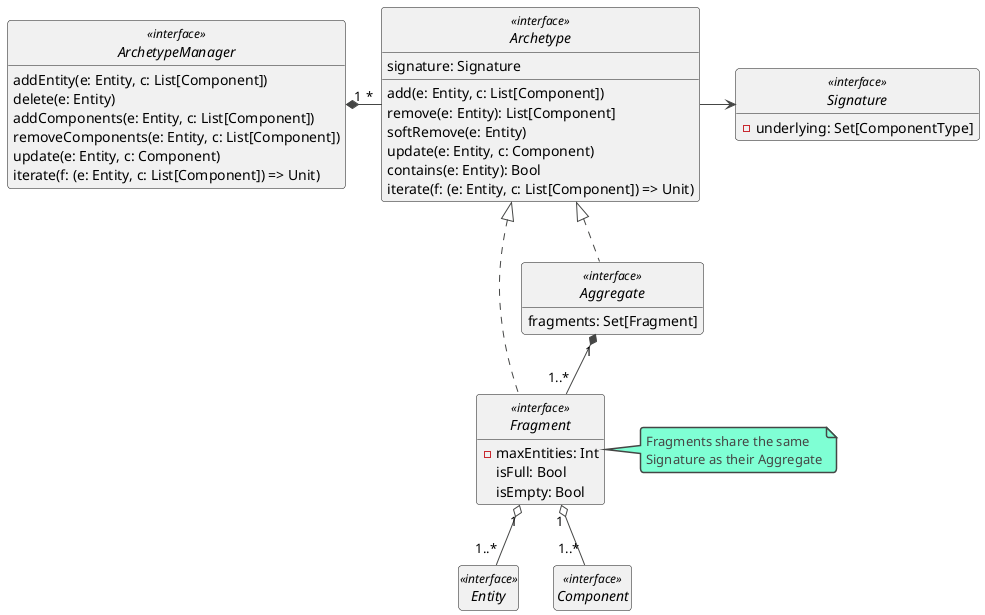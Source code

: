 @startuml

!theme vibrant

interface Archetype <<interface>> {
  signature: Signature
  add(e: Entity, c: List[Component])
  remove(e: Entity): List[Component]
  softRemove(e: Entity)
  update(e: Entity, c: Component)
  contains(e: Entity): Bool
  iterate(f: (e: Entity, c: List[Component]) => Unit)
}

interface Aggregate <<interface>> {
  fragments: Set[Fragment]
}

interface Fragment <<interface>> {
  -maxEntities: Int
  isFull: Bool
  isEmpty: Bool
}

interface ArchetypeManager <<interface>> {
  addEntity(e: Entity, c: List[Component])
  delete(e: Entity)
  addComponents(e: Entity, c: List[Component])
  removeComponents(e: Entity, c: List[Component])
  update(e: Entity, c: Component)
  iterate(f: (e: Entity, c: List[Component]) => Unit)
}

interface Signature <<interface>> {
  -underlying: Set[ComponentType]
}

interface Entity <<interface>>
interface Component <<interface>>

ArchetypeManager "1" *- "*" Archetype
Archetype <|.. Aggregate
Archetype <|.. Fragment
Archetype -> Signature
Aggregate "1" *-- "1..*" Fragment
Fragment "1" o-- "1..*" Entity
Fragment "1" o-- "1..*" Component

note "Fragments share the same\nSignature as their Aggregate" as N1
Fragment . N1

hide empty members
hide interface circle

@enduml